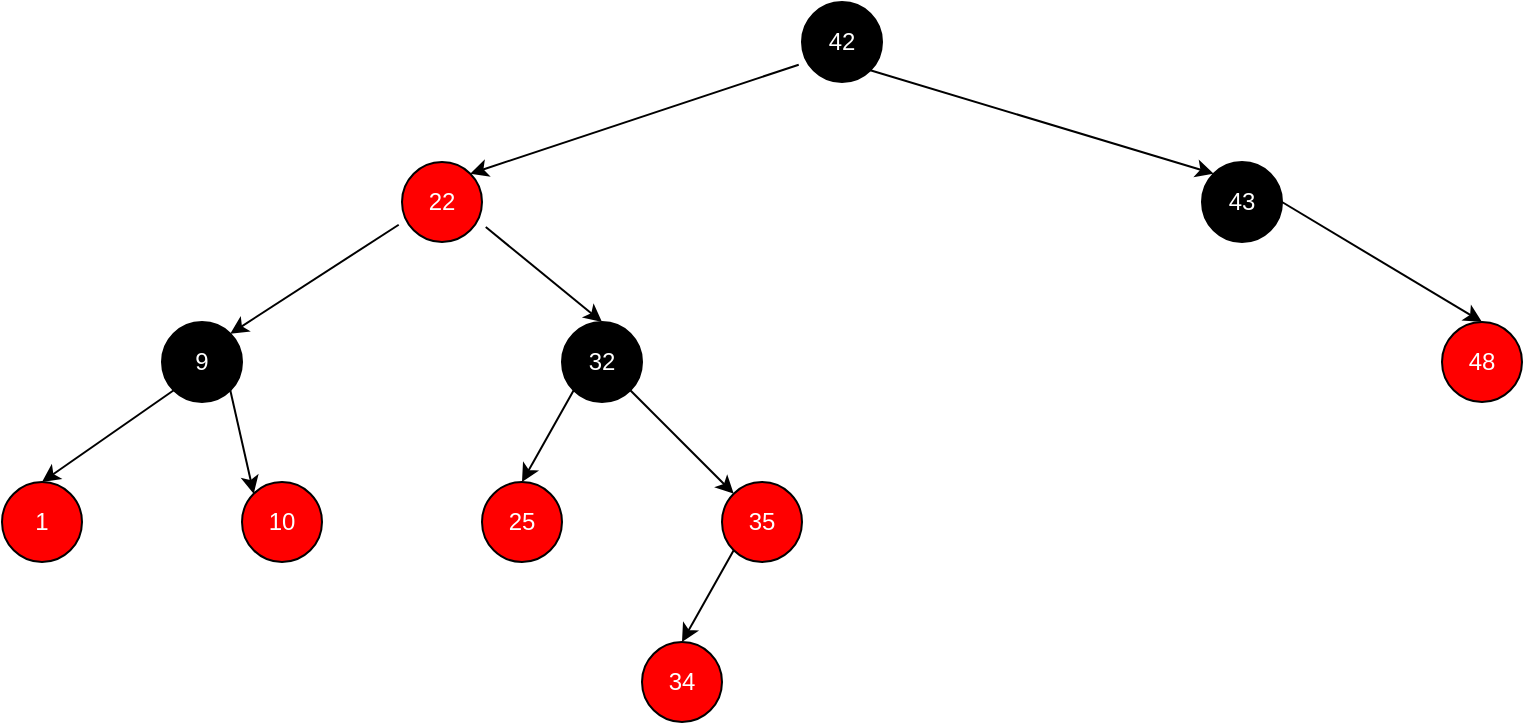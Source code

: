 <mxfile version="25.0.3">
  <diagram name="Page-1" id="bqiobACBWWAAbmYHSyjc">
    <mxGraphModel dx="904" dy="391" grid="1" gridSize="10" guides="1" tooltips="1" connect="1" arrows="1" fold="1" page="1" pageScale="1" pageWidth="10000" pageHeight="10000" math="0" shadow="0">
      <root>
        <mxCell id="0" />
        <mxCell id="1" parent="0" />
        <mxCell id="jH7tx9crEBYIiyomnPDE-1" value="&lt;font color=&quot;#ffffff&quot;&gt;42&lt;/font&gt;" style="ellipse;whiteSpace=wrap;html=1;aspect=fixed;fillColor=#000000;" vertex="1" parent="1">
          <mxGeometry x="1320" y="160" width="40" height="40" as="geometry" />
        </mxCell>
        <mxCell id="jH7tx9crEBYIiyomnPDE-63" value="&lt;font color=&quot;#ffffff&quot;&gt;22&lt;/font&gt;" style="ellipse;whiteSpace=wrap;html=1;aspect=fixed;fillColor=#FF0000;" vertex="1" parent="1">
          <mxGeometry x="1120" y="240" width="40" height="40" as="geometry" />
        </mxCell>
        <mxCell id="_2uGcsCHyoNTPdwvndDd-1" value="&lt;font color=&quot;#ffffff&quot;&gt;43&lt;/font&gt;" style="ellipse;whiteSpace=wrap;html=1;aspect=fixed;fillColor=#000000;" vertex="1" parent="1">
          <mxGeometry x="1520" y="240" width="40" height="40" as="geometry" />
        </mxCell>
        <mxCell id="_2uGcsCHyoNTPdwvndDd-2" value="&lt;font color=&quot;#ffffff&quot;&gt;9&lt;/font&gt;" style="ellipse;whiteSpace=wrap;html=1;aspect=fixed;fillColor=#000000;" vertex="1" parent="1">
          <mxGeometry x="1000" y="320" width="40" height="40" as="geometry" />
        </mxCell>
        <mxCell id="_2uGcsCHyoNTPdwvndDd-3" value="" style="endArrow=classic;html=1;rounded=0;exitX=-0.041;exitY=0.784;exitDx=0;exitDy=0;exitPerimeter=0;entryX=1;entryY=0;entryDx=0;entryDy=0;" edge="1" parent="1" source="jH7tx9crEBYIiyomnPDE-1" target="jH7tx9crEBYIiyomnPDE-63">
          <mxGeometry width="50" height="50" relative="1" as="geometry">
            <mxPoint x="1280" y="360" as="sourcePoint" />
            <mxPoint x="1330" y="310" as="targetPoint" />
          </mxGeometry>
        </mxCell>
        <mxCell id="_2uGcsCHyoNTPdwvndDd-4" value="" style="endArrow=classic;html=1;rounded=0;exitX=-0.041;exitY=0.784;exitDx=0;exitDy=0;exitPerimeter=0;entryX=1;entryY=0;entryDx=0;entryDy=0;" edge="1" parent="1" source="jH7tx9crEBYIiyomnPDE-63" target="_2uGcsCHyoNTPdwvndDd-2">
          <mxGeometry width="50" height="50" relative="1" as="geometry">
            <mxPoint x="1280" y="360" as="sourcePoint" />
            <mxPoint x="1330" y="310" as="targetPoint" />
          </mxGeometry>
        </mxCell>
        <mxCell id="_2uGcsCHyoNTPdwvndDd-5" value="" style="endArrow=classic;html=1;rounded=0;entryX=0;entryY=0;entryDx=0;entryDy=0;exitX=1;exitY=1;exitDx=0;exitDy=0;" edge="1" parent="1" source="jH7tx9crEBYIiyomnPDE-1" target="_2uGcsCHyoNTPdwvndDd-1">
          <mxGeometry width="50" height="50" relative="1" as="geometry">
            <mxPoint x="1280" y="360" as="sourcePoint" />
            <mxPoint x="1330" y="310" as="targetPoint" />
          </mxGeometry>
        </mxCell>
        <mxCell id="_2uGcsCHyoNTPdwvndDd-6" value="&lt;font color=&quot;#ffffff&quot;&gt;32&lt;/font&gt;" style="ellipse;whiteSpace=wrap;html=1;aspect=fixed;fillColor=#000000;" vertex="1" parent="1">
          <mxGeometry x="1200" y="320" width="40" height="40" as="geometry" />
        </mxCell>
        <mxCell id="_2uGcsCHyoNTPdwvndDd-7" value="" style="endArrow=classic;html=1;rounded=0;exitX=1.047;exitY=0.813;exitDx=0;exitDy=0;exitPerimeter=0;entryX=0.5;entryY=0;entryDx=0;entryDy=0;" edge="1" parent="1" source="jH7tx9crEBYIiyomnPDE-63" target="_2uGcsCHyoNTPdwvndDd-6">
          <mxGeometry width="50" height="50" relative="1" as="geometry">
            <mxPoint x="1280" y="360" as="sourcePoint" />
            <mxPoint x="1330" y="310" as="targetPoint" />
          </mxGeometry>
        </mxCell>
        <mxCell id="_2uGcsCHyoNTPdwvndDd-8" value="&lt;font color=&quot;#ffffff&quot;&gt;10&lt;/font&gt;" style="ellipse;whiteSpace=wrap;html=1;aspect=fixed;fillColor=#FF0000;" vertex="1" parent="1">
          <mxGeometry x="1040" y="400" width="40" height="40" as="geometry" />
        </mxCell>
        <mxCell id="_2uGcsCHyoNTPdwvndDd-9" value="" style="endArrow=classic;html=1;rounded=0;exitX=1;exitY=1;exitDx=0;exitDy=0;entryX=0;entryY=0;entryDx=0;entryDy=0;" edge="1" parent="1" source="_2uGcsCHyoNTPdwvndDd-2" target="_2uGcsCHyoNTPdwvndDd-8">
          <mxGeometry width="50" height="50" relative="1" as="geometry">
            <mxPoint x="1280" y="360" as="sourcePoint" />
            <mxPoint x="1330" y="310" as="targetPoint" />
          </mxGeometry>
        </mxCell>
        <mxCell id="_2uGcsCHyoNTPdwvndDd-10" value="&lt;font color=&quot;#ffffff&quot;&gt;48&lt;/font&gt;" style="ellipse;whiteSpace=wrap;html=1;aspect=fixed;fillColor=#FF0000;" vertex="1" parent="1">
          <mxGeometry x="1640" y="320" width="40" height="40" as="geometry" />
        </mxCell>
        <mxCell id="_2uGcsCHyoNTPdwvndDd-11" value="" style="endArrow=classic;html=1;rounded=0;exitX=1;exitY=0.5;exitDx=0;exitDy=0;entryX=0.5;entryY=0;entryDx=0;entryDy=0;" edge="1" parent="1" source="_2uGcsCHyoNTPdwvndDd-1" target="_2uGcsCHyoNTPdwvndDd-10">
          <mxGeometry width="50" height="50" relative="1" as="geometry">
            <mxPoint x="1560" y="360" as="sourcePoint" />
            <mxPoint x="1610" y="310" as="targetPoint" />
          </mxGeometry>
        </mxCell>
        <mxCell id="_2uGcsCHyoNTPdwvndDd-12" value="&lt;font color=&quot;#ffffff&quot;&gt;35&lt;/font&gt;" style="ellipse;whiteSpace=wrap;html=1;aspect=fixed;fillColor=#FF0000;" vertex="1" parent="1">
          <mxGeometry x="1280" y="400" width="40" height="40" as="geometry" />
        </mxCell>
        <mxCell id="_2uGcsCHyoNTPdwvndDd-13" value="" style="endArrow=classic;html=1;rounded=0;exitX=1;exitY=1;exitDx=0;exitDy=0;entryX=0;entryY=0;entryDx=0;entryDy=0;" edge="1" parent="1" source="_2uGcsCHyoNTPdwvndDd-6" target="_2uGcsCHyoNTPdwvndDd-12">
          <mxGeometry width="50" height="50" relative="1" as="geometry">
            <mxPoint x="1370" y="360" as="sourcePoint" />
            <mxPoint x="1420" y="310" as="targetPoint" />
          </mxGeometry>
        </mxCell>
        <mxCell id="_2uGcsCHyoNTPdwvndDd-14" value="&lt;font color=&quot;#ffffff&quot;&gt;1&lt;/font&gt;" style="ellipse;whiteSpace=wrap;html=1;aspect=fixed;fillColor=#FF0000;" vertex="1" parent="1">
          <mxGeometry x="920" y="400" width="40" height="40" as="geometry" />
        </mxCell>
        <mxCell id="_2uGcsCHyoNTPdwvndDd-15" value="" style="endArrow=classic;html=1;rounded=0;exitX=0;exitY=1;exitDx=0;exitDy=0;entryX=0.5;entryY=0;entryDx=0;entryDy=0;" edge="1" parent="1" source="_2uGcsCHyoNTPdwvndDd-2" target="_2uGcsCHyoNTPdwvndDd-14">
          <mxGeometry width="50" height="50" relative="1" as="geometry">
            <mxPoint x="1150" y="360" as="sourcePoint" />
            <mxPoint x="1200" y="310" as="targetPoint" />
          </mxGeometry>
        </mxCell>
        <mxCell id="_2uGcsCHyoNTPdwvndDd-16" value="&lt;font color=&quot;#ffffff&quot;&gt;25&lt;/font&gt;" style="ellipse;whiteSpace=wrap;html=1;aspect=fixed;fillColor=#FF0000;" vertex="1" parent="1">
          <mxGeometry x="1160" y="400" width="40" height="40" as="geometry" />
        </mxCell>
        <mxCell id="_2uGcsCHyoNTPdwvndDd-17" value="" style="endArrow=classic;html=1;rounded=0;exitX=0;exitY=1;exitDx=0;exitDy=0;entryX=0.5;entryY=0;entryDx=0;entryDy=0;" edge="1" parent="1" source="_2uGcsCHyoNTPdwvndDd-6" target="_2uGcsCHyoNTPdwvndDd-16">
          <mxGeometry width="50" height="50" relative="1" as="geometry">
            <mxPoint x="1330" y="360" as="sourcePoint" />
            <mxPoint x="1380" y="310" as="targetPoint" />
          </mxGeometry>
        </mxCell>
        <mxCell id="_2uGcsCHyoNTPdwvndDd-18" value="&lt;font color=&quot;#ffffff&quot;&gt;34&lt;/font&gt;" style="ellipse;whiteSpace=wrap;html=1;aspect=fixed;fillColor=#FF0000;" vertex="1" parent="1">
          <mxGeometry x="1240" y="480" width="40" height="40" as="geometry" />
        </mxCell>
        <mxCell id="_2uGcsCHyoNTPdwvndDd-19" value="" style="endArrow=classic;html=1;rounded=0;exitX=0;exitY=1;exitDx=0;exitDy=0;entryX=0.5;entryY=0;entryDx=0;entryDy=0;" edge="1" parent="1" source="_2uGcsCHyoNTPdwvndDd-12" target="_2uGcsCHyoNTPdwvndDd-18">
          <mxGeometry width="50" height="50" relative="1" as="geometry">
            <mxPoint x="1330" y="360" as="sourcePoint" />
            <mxPoint x="1380" y="310" as="targetPoint" />
          </mxGeometry>
        </mxCell>
      </root>
    </mxGraphModel>
  </diagram>
</mxfile>
